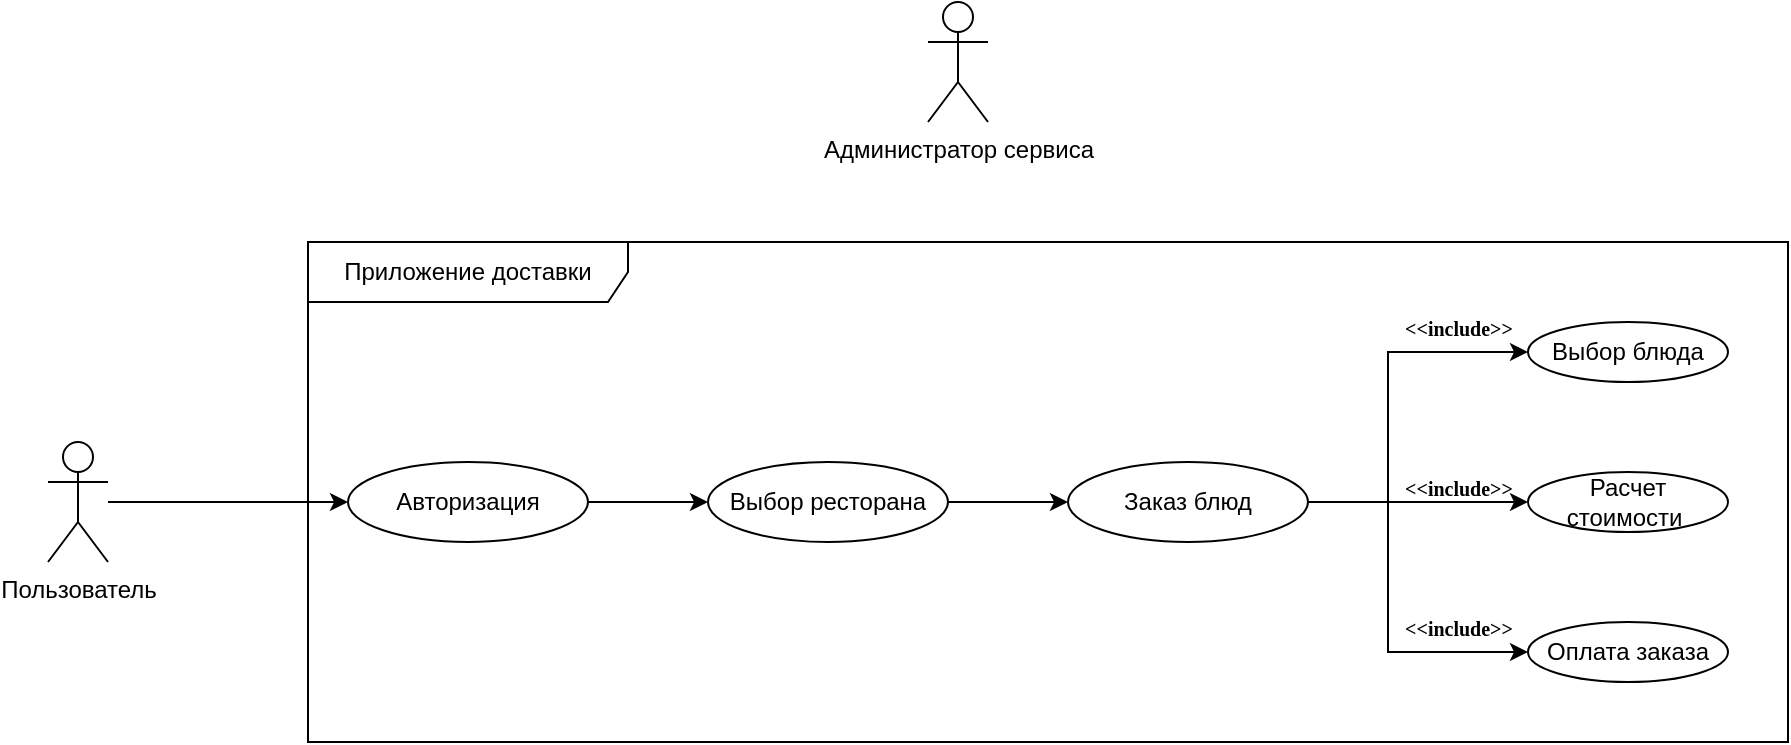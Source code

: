<mxfile version="24.6.4" type="github">
  <diagram name="Страница — 1" id="VDZSmeSXkAvrDKCOVdHw">
    <mxGraphModel dx="1510" dy="353" grid="1" gridSize="10" guides="1" tooltips="1" connect="1" arrows="1" fold="1" page="1" pageScale="1" pageWidth="827" pageHeight="1169" math="0" shadow="0">
      <root>
        <mxCell id="0" />
        <mxCell id="1" parent="0" />
        <mxCell id="KfjOS5q5E_NBYreVgKUc-120" value="" style="edgeStyle=orthogonalEdgeStyle;rounded=0;orthogonalLoop=1;jettySize=auto;html=1;" edge="1" parent="1" source="KfjOS5q5E_NBYreVgKUc-1" target="KfjOS5q5E_NBYreVgKUc-112">
          <mxGeometry relative="1" as="geometry" />
        </mxCell>
        <mxCell id="KfjOS5q5E_NBYreVgKUc-1" value="&lt;font style=&quot;vertical-align: inherit;&quot;&gt;&lt;font style=&quot;vertical-align: inherit;&quot;&gt;Пользователь&lt;/font&gt;&lt;/font&gt;&lt;div&gt;&lt;font style=&quot;vertical-align: inherit;&quot;&gt;&lt;font style=&quot;vertical-align: inherit;&quot;&gt;&lt;br&gt;&lt;/font&gt;&lt;/font&gt;&lt;/div&gt;" style="shape=umlActor;verticalLabelPosition=bottom;verticalAlign=top;html=1;" vertex="1" parent="1">
          <mxGeometry x="-90" y="240" width="30" height="60" as="geometry" />
        </mxCell>
        <mxCell id="KfjOS5q5E_NBYreVgKUc-121" value="" style="edgeStyle=orthogonalEdgeStyle;rounded=0;orthogonalLoop=1;jettySize=auto;html=1;" edge="1" parent="1" source="KfjOS5q5E_NBYreVgKUc-112" target="KfjOS5q5E_NBYreVgKUc-113">
          <mxGeometry relative="1" as="geometry" />
        </mxCell>
        <mxCell id="KfjOS5q5E_NBYreVgKUc-112" value="&lt;font style=&quot;vertical-align: inherit;&quot;&gt;&lt;font style=&quot;vertical-align: inherit;&quot;&gt;Авторизация&lt;/font&gt;&lt;/font&gt;" style="ellipse;whiteSpace=wrap;html=1;" vertex="1" parent="1">
          <mxGeometry x="60" y="250" width="120" height="40" as="geometry" />
        </mxCell>
        <mxCell id="KfjOS5q5E_NBYreVgKUc-122" value="" style="edgeStyle=orthogonalEdgeStyle;rounded=0;orthogonalLoop=1;jettySize=auto;html=1;" edge="1" parent="1" source="KfjOS5q5E_NBYreVgKUc-113" target="KfjOS5q5E_NBYreVgKUc-115">
          <mxGeometry relative="1" as="geometry" />
        </mxCell>
        <mxCell id="KfjOS5q5E_NBYreVgKUc-113" value="&lt;font style=&quot;vertical-align: inherit;&quot;&gt;&lt;font style=&quot;vertical-align: inherit;&quot;&gt;&lt;font style=&quot;vertical-align: inherit;&quot;&gt;&lt;font style=&quot;vertical-align: inherit;&quot;&gt;Выбор ресторана&lt;/font&gt;&lt;/font&gt;&lt;/font&gt;&lt;/font&gt;" style="ellipse;whiteSpace=wrap;html=1;" vertex="1" parent="1">
          <mxGeometry x="240" y="250" width="120" height="40" as="geometry" />
        </mxCell>
        <mxCell id="KfjOS5q5E_NBYreVgKUc-114" value="&lt;font style=&quot;vertical-align: inherit;&quot;&gt;&lt;font style=&quot;vertical-align: inherit;&quot;&gt;&lt;font style=&quot;vertical-align: inherit;&quot;&gt;&lt;font style=&quot;vertical-align: inherit;&quot;&gt;Выбор блюда&lt;/font&gt;&lt;/font&gt;&lt;/font&gt;&lt;/font&gt;" style="ellipse;whiteSpace=wrap;html=1;" vertex="1" parent="1">
          <mxGeometry x="650" y="180" width="100" height="30" as="geometry" />
        </mxCell>
        <mxCell id="KfjOS5q5E_NBYreVgKUc-123" value="" style="edgeStyle=orthogonalEdgeStyle;rounded=0;orthogonalLoop=1;jettySize=auto;html=1;" edge="1" parent="1" source="KfjOS5q5E_NBYreVgKUc-115" target="KfjOS5q5E_NBYreVgKUc-116">
          <mxGeometry relative="1" as="geometry" />
        </mxCell>
        <mxCell id="KfjOS5q5E_NBYreVgKUc-124" style="edgeStyle=orthogonalEdgeStyle;rounded=0;orthogonalLoop=1;jettySize=auto;html=1;entryX=0;entryY=0.5;entryDx=0;entryDy=0;" edge="1" parent="1" source="KfjOS5q5E_NBYreVgKUc-115" target="KfjOS5q5E_NBYreVgKUc-114">
          <mxGeometry relative="1" as="geometry">
            <Array as="points">
              <mxPoint x="580" y="270" />
              <mxPoint x="580" y="195" />
            </Array>
          </mxGeometry>
        </mxCell>
        <mxCell id="KfjOS5q5E_NBYreVgKUc-127" style="edgeStyle=orthogonalEdgeStyle;rounded=0;orthogonalLoop=1;jettySize=auto;html=1;entryX=0;entryY=0.5;entryDx=0;entryDy=0;" edge="1" parent="1" target="KfjOS5q5E_NBYreVgKUc-117">
          <mxGeometry relative="1" as="geometry">
            <mxPoint x="550" y="270" as="sourcePoint" />
            <mxPoint x="660" y="345" as="targetPoint" />
            <Array as="points">
              <mxPoint x="580" y="270" />
              <mxPoint x="580" y="345" />
            </Array>
          </mxGeometry>
        </mxCell>
        <mxCell id="KfjOS5q5E_NBYreVgKUc-115" value="&lt;font style=&quot;vertical-align: inherit;&quot;&gt;&lt;font style=&quot;vertical-align: inherit;&quot;&gt;&lt;font style=&quot;vertical-align: inherit;&quot;&gt;&lt;font style=&quot;vertical-align: inherit;&quot;&gt;Заказ блюд&lt;/font&gt;&lt;/font&gt;&lt;/font&gt;&lt;/font&gt;" style="ellipse;whiteSpace=wrap;html=1;" vertex="1" parent="1">
          <mxGeometry x="420" y="250" width="120" height="40" as="geometry" />
        </mxCell>
        <mxCell id="KfjOS5q5E_NBYreVgKUc-116" value="&lt;font style=&quot;vertical-align: inherit;&quot;&gt;&lt;font style=&quot;vertical-align: inherit;&quot;&gt;&lt;font style=&quot;vertical-align: inherit;&quot;&gt;&lt;font style=&quot;vertical-align: inherit;&quot;&gt;&lt;font style=&quot;vertical-align: inherit;&quot;&gt;&lt;font style=&quot;vertical-align: inherit;&quot;&gt;Расчет стоимости&amp;nbsp;&lt;/font&gt;&lt;/font&gt;&lt;/font&gt;&lt;/font&gt;&lt;/font&gt;&lt;/font&gt;&lt;span style=&quot;color: rgba(0, 0, 0, 0); font-family: monospace; font-size: 0px; text-align: start; text-wrap: nowrap;&quot;&gt;&lt;font style=&quot;vertical-align: inherit;&quot;&gt;&lt;font style=&quot;vertical-align: inherit;&quot;&gt;%3CmxGraphModel%3E%3Croot%3E%3CmxCell%20id%3D%220%22%2F%3E%3CmxCell%20id%3D%221%22%20parent%3D%220%22%2F%3E%3CmxCell%20id%3D%222%22%20value%3D%22%26lt%3Bfont%20style%3D%26quot%3Bvertical-align%3A%20inherit%3B%26quot%3B%26 gt%3B%26lt%3Bшрифт%20стиль%3D%26quot%3Bвертикальное-выравнивание%3A%20унаследовать%3B%26quot%3B%26gt%3B%26lt%3Bшрифт%20стиль%3D%26quot%3Bвертикальное-выравнивание%3A%20унаследовать%3B%26quot%3B%26gt%3B%26lt%3Bшрифт%20стиль%3D%26quot%3Bвертикальное-выравнивание%3A%20in наследует%3B%26quot%3B%26gt%3B%D0%92%D1%8B%D0%B1%D0%BE%D1%80%20%D0%B1%D0%BB%D1%8E%D0%B4%D0%B0%26lt%3B%2Fшрифт%26gt%3B%26lt%3B%2Fшрифт%26gt%3B%26lt%3B%2Fшрифт%26gt%3B%26lt%3B%2Fшрифт%26gt%3B%22%20стиль%3D%22эллипс%3BбелыйПробел%3Dw rap%3Bhtml%3D1%3B%22%20vertex%3D%221%22%20parent%3D%221%22%3E%3CmxGeometry%20x%3D%22690%22%20y%3D%2210%22%20width%3D%22100%22%20height%3D%2230%22%20as%3D%22geometry%22%2F%3E%3C%2FmxCell%3E%3C%2Froot%3E%3C%2FmxGraphModel%3E&lt;/font&gt;&lt;/font&gt;&lt;/span&gt;" style="ellipse;whiteSpace=wrap;html=1;" vertex="1" parent="1">
          <mxGeometry x="650" y="255" width="100" height="30" as="geometry" />
        </mxCell>
        <mxCell id="KfjOS5q5E_NBYreVgKUc-117" value="&lt;font style=&quot;vertical-align: inherit;&quot;&gt;&lt;font style=&quot;vertical-align: inherit;&quot;&gt;Оплата заказа&lt;/font&gt;&lt;/font&gt;" style="ellipse;whiteSpace=wrap;html=1;" vertex="1" parent="1">
          <mxGeometry x="650" y="330" width="100" height="30" as="geometry" />
        </mxCell>
        <mxCell id="KfjOS5q5E_NBYreVgKUc-130" value="&lt;font style=&quot;vertical-align: inherit; font-size: 10px;&quot;&gt;&lt;font style=&quot;vertical-align: inherit; font-size: 10px;&quot;&gt;&amp;lt;&amp;lt;include&amp;gt;&amp;gt;&lt;/font&gt;&lt;/font&gt;" style="text;align=center;fontStyle=1;verticalAlign=middle;spacingLeft=3;spacingRight=3;strokeColor=none;rotatable=0;points=[[0,0.5],[1,0.5]];portConstraint=eastwest;html=1;fontFamily=Times New Roman;fontSize=10;" vertex="1" parent="1">
          <mxGeometry x="590" y="180" width="50" height="6" as="geometry" />
        </mxCell>
        <mxCell id="KfjOS5q5E_NBYreVgKUc-131" value="&lt;font style=&quot;vertical-align: inherit; font-size: 10px;&quot;&gt;&lt;font style=&quot;vertical-align: inherit; font-size: 10px;&quot;&gt;&amp;lt;&amp;lt;include&amp;gt;&amp;gt;&lt;/font&gt;&lt;/font&gt;" style="text;align=center;fontStyle=1;verticalAlign=middle;spacingLeft=3;spacingRight=3;strokeColor=none;rotatable=0;points=[[0,0.5],[1,0.5]];portConstraint=eastwest;html=1;fontFamily=Times New Roman;fontSize=10;" vertex="1" parent="1">
          <mxGeometry x="590" y="260" width="50" height="6" as="geometry" />
        </mxCell>
        <mxCell id="KfjOS5q5E_NBYreVgKUc-132" value="&lt;font style=&quot;vertical-align: inherit; font-size: 10px;&quot;&gt;&lt;font style=&quot;vertical-align: inherit; font-size: 10px;&quot;&gt;&amp;lt;&amp;lt;include&amp;gt;&amp;gt;&lt;/font&gt;&lt;/font&gt;" style="text;align=center;fontStyle=1;verticalAlign=middle;spacingLeft=3;spacingRight=3;strokeColor=none;rotatable=0;points=[[0,0.5],[1,0.5]];portConstraint=eastwest;html=1;fontFamily=Times New Roman;fontSize=10;" vertex="1" parent="1">
          <mxGeometry x="590" y="330" width="50" height="6" as="geometry" />
        </mxCell>
        <mxCell id="KfjOS5q5E_NBYreVgKUc-133" value="Приложение доставки" style="shape=umlFrame;whiteSpace=wrap;html=1;pointerEvents=0;recursiveResize=0;container=1;collapsible=0;width=160;" vertex="1" parent="1">
          <mxGeometry x="40" y="140" width="740" height="250" as="geometry" />
        </mxCell>
        <mxCell id="KfjOS5q5E_NBYreVgKUc-134" value="Администратор сервиса" style="shape=umlActor;verticalLabelPosition=bottom;verticalAlign=top;html=1;" vertex="1" parent="1">
          <mxGeometry x="350" y="20" width="30" height="60" as="geometry" />
        </mxCell>
      </root>
    </mxGraphModel>
  </diagram>
</mxfile>

